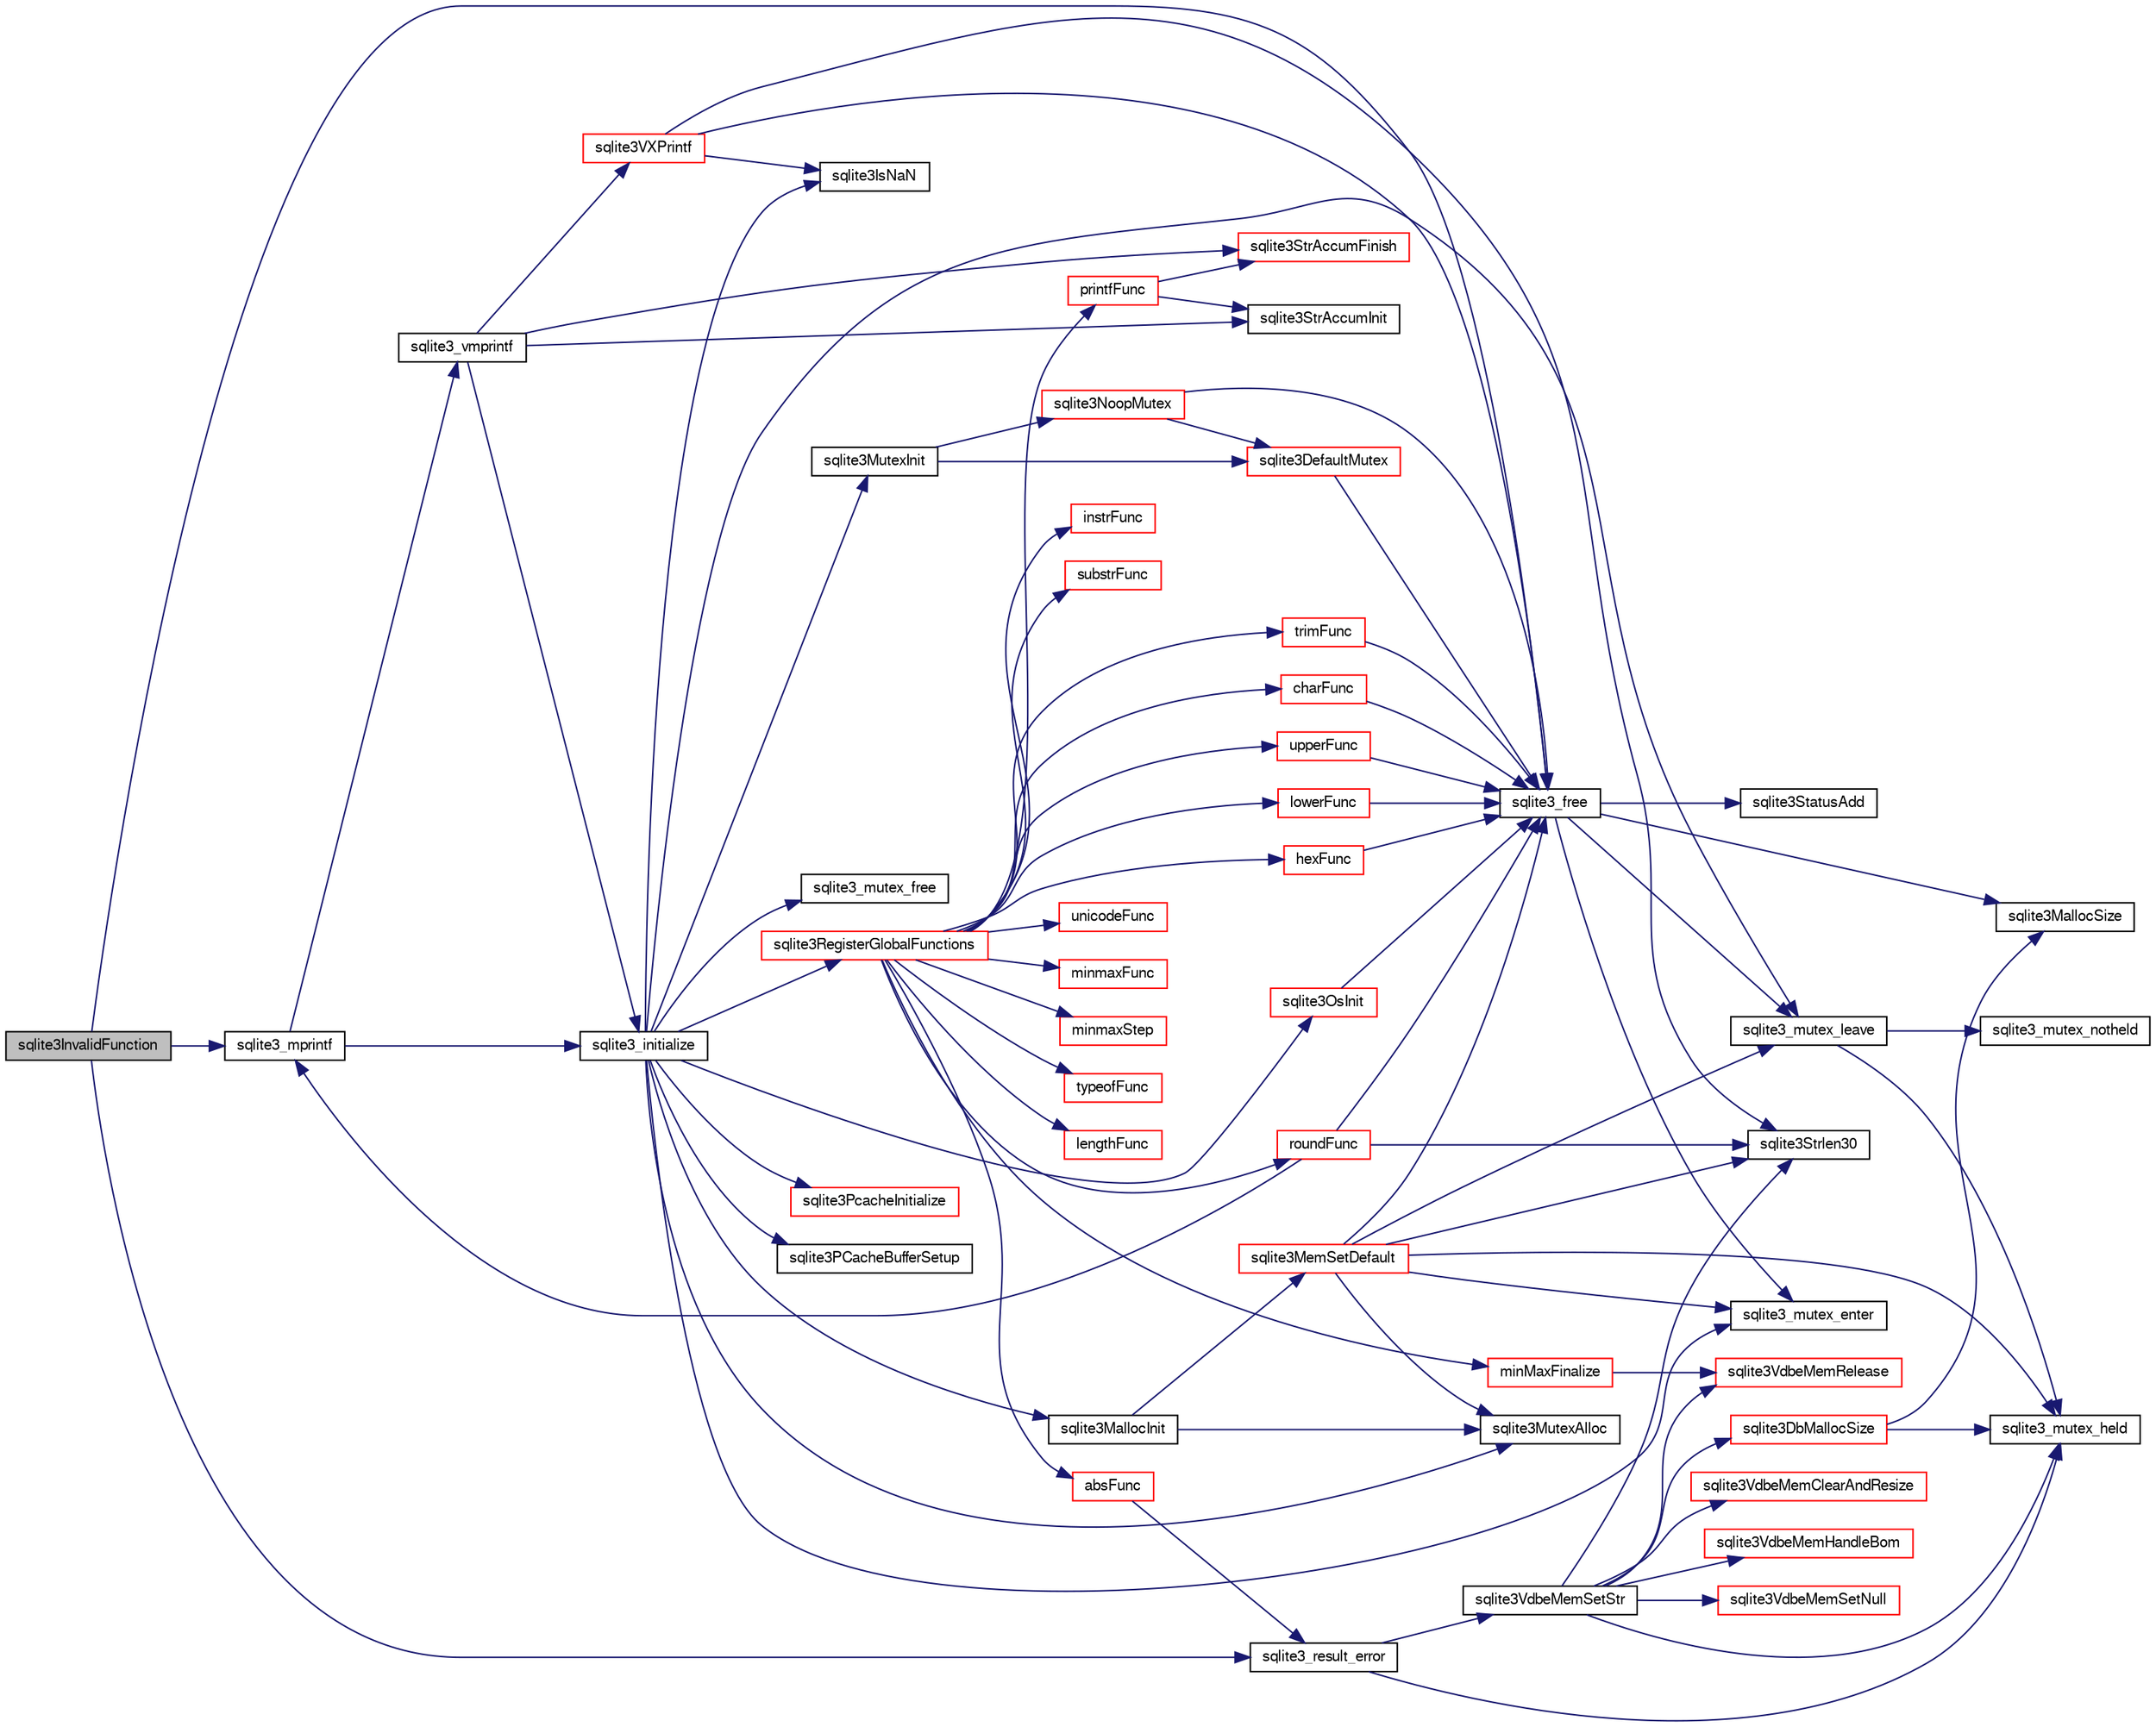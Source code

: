 digraph "sqlite3InvalidFunction"
{
  edge [fontname="FreeSans",fontsize="10",labelfontname="FreeSans",labelfontsize="10"];
  node [fontname="FreeSans",fontsize="10",shape=record];
  rankdir="LR";
  Node569912 [label="sqlite3InvalidFunction",height=0.2,width=0.4,color="black", fillcolor="grey75", style="filled", fontcolor="black"];
  Node569912 -> Node569913 [color="midnightblue",fontsize="10",style="solid",fontname="FreeSans"];
  Node569913 [label="sqlite3_mprintf",height=0.2,width=0.4,color="black", fillcolor="white", style="filled",URL="$sqlite3_8c.html#a4ae85b8d9051570b833812ea1f7d632a"];
  Node569913 -> Node569914 [color="midnightblue",fontsize="10",style="solid",fontname="FreeSans"];
  Node569914 [label="sqlite3_initialize",height=0.2,width=0.4,color="black", fillcolor="white", style="filled",URL="$sqlite3_8c.html#ab0c0ee2d5d4cf8b28e9572296a8861df"];
  Node569914 -> Node569915 [color="midnightblue",fontsize="10",style="solid",fontname="FreeSans"];
  Node569915 [label="sqlite3MutexInit",height=0.2,width=0.4,color="black", fillcolor="white", style="filled",URL="$sqlite3_8c.html#a7906afcdd1cdb3d0007eb932398a1158"];
  Node569915 -> Node569916 [color="midnightblue",fontsize="10",style="solid",fontname="FreeSans"];
  Node569916 [label="sqlite3DefaultMutex",height=0.2,width=0.4,color="red", fillcolor="white", style="filled",URL="$sqlite3_8c.html#ac895a71e325f9b2f9b862f737c17aca8"];
  Node569916 -> Node569933 [color="midnightblue",fontsize="10",style="solid",fontname="FreeSans"];
  Node569933 [label="sqlite3_free",height=0.2,width=0.4,color="black", fillcolor="white", style="filled",URL="$sqlite3_8c.html#a6552349e36a8a691af5487999ab09519"];
  Node569933 -> Node569922 [color="midnightblue",fontsize="10",style="solid",fontname="FreeSans"];
  Node569922 [label="sqlite3_mutex_enter",height=0.2,width=0.4,color="black", fillcolor="white", style="filled",URL="$sqlite3_8c.html#a1c12cde690bd89f104de5cbad12a6bf5"];
  Node569933 -> Node569931 [color="midnightblue",fontsize="10",style="solid",fontname="FreeSans"];
  Node569931 [label="sqlite3StatusAdd",height=0.2,width=0.4,color="black", fillcolor="white", style="filled",URL="$sqlite3_8c.html#afa029f93586aeab4cc85360905dae9cd"];
  Node569933 -> Node569930 [color="midnightblue",fontsize="10",style="solid",fontname="FreeSans"];
  Node569930 [label="sqlite3MallocSize",height=0.2,width=0.4,color="black", fillcolor="white", style="filled",URL="$sqlite3_8c.html#acf5d2a5f35270bafb050bd2def576955"];
  Node569933 -> Node569928 [color="midnightblue",fontsize="10",style="solid",fontname="FreeSans"];
  Node569928 [label="sqlite3_mutex_leave",height=0.2,width=0.4,color="black", fillcolor="white", style="filled",URL="$sqlite3_8c.html#a5838d235601dbd3c1fa993555c6bcc93"];
  Node569928 -> Node569924 [color="midnightblue",fontsize="10",style="solid",fontname="FreeSans"];
  Node569924 [label="sqlite3_mutex_held",height=0.2,width=0.4,color="black", fillcolor="white", style="filled",URL="$sqlite3_8c.html#acf77da68932b6bc163c5e68547ecc3e7"];
  Node569928 -> Node569929 [color="midnightblue",fontsize="10",style="solid",fontname="FreeSans"];
  Node569929 [label="sqlite3_mutex_notheld",height=0.2,width=0.4,color="black", fillcolor="white", style="filled",URL="$sqlite3_8c.html#a83967c837c1c000d3b5adcfaa688f5dc"];
  Node569915 -> Node569937 [color="midnightblue",fontsize="10",style="solid",fontname="FreeSans"];
  Node569937 [label="sqlite3NoopMutex",height=0.2,width=0.4,color="red", fillcolor="white", style="filled",URL="$sqlite3_8c.html#a09742cde9ef371d94f8201d2cdb543e4"];
  Node569937 -> Node569933 [color="midnightblue",fontsize="10",style="solid",fontname="FreeSans"];
  Node569937 -> Node569916 [color="midnightblue",fontsize="10",style="solid",fontname="FreeSans"];
  Node569914 -> Node569945 [color="midnightblue",fontsize="10",style="solid",fontname="FreeSans"];
  Node569945 [label="sqlite3MutexAlloc",height=0.2,width=0.4,color="black", fillcolor="white", style="filled",URL="$sqlite3_8c.html#a0e3f432ee581f6876b590e7ad7e84e19"];
  Node569914 -> Node569922 [color="midnightblue",fontsize="10",style="solid",fontname="FreeSans"];
  Node569914 -> Node569946 [color="midnightblue",fontsize="10",style="solid",fontname="FreeSans"];
  Node569946 [label="sqlite3MallocInit",height=0.2,width=0.4,color="black", fillcolor="white", style="filled",URL="$sqlite3_8c.html#a9e06f9e7cad0d83ce80ab493c9533552"];
  Node569946 -> Node569947 [color="midnightblue",fontsize="10",style="solid",fontname="FreeSans"];
  Node569947 [label="sqlite3MemSetDefault",height=0.2,width=0.4,color="red", fillcolor="white", style="filled",URL="$sqlite3_8c.html#a162fbfd727e92c5f8f72625b5ff62549"];
  Node569947 -> Node569945 [color="midnightblue",fontsize="10",style="solid",fontname="FreeSans"];
  Node569947 -> Node569922 [color="midnightblue",fontsize="10",style="solid",fontname="FreeSans"];
  Node569947 -> Node569928 [color="midnightblue",fontsize="10",style="solid",fontname="FreeSans"];
  Node569947 -> Node569978 [color="midnightblue",fontsize="10",style="solid",fontname="FreeSans"];
  Node569978 [label="sqlite3Strlen30",height=0.2,width=0.4,color="black", fillcolor="white", style="filled",URL="$sqlite3_8c.html#a3dcd80ba41f1a308193dee74857b62a7"];
  Node569947 -> Node569924 [color="midnightblue",fontsize="10",style="solid",fontname="FreeSans"];
  Node569947 -> Node569933 [color="midnightblue",fontsize="10",style="solid",fontname="FreeSans"];
  Node569946 -> Node569945 [color="midnightblue",fontsize="10",style="solid",fontname="FreeSans"];
  Node569914 -> Node569928 [color="midnightblue",fontsize="10",style="solid",fontname="FreeSans"];
  Node569914 -> Node570041 [color="midnightblue",fontsize="10",style="solid",fontname="FreeSans"];
  Node570041 [label="sqlite3RegisterGlobalFunctions",height=0.2,width=0.4,color="red", fillcolor="white", style="filled",URL="$sqlite3_8c.html#a9f75bd111010f29e1b8d74344473c4ec"];
  Node570041 -> Node570042 [color="midnightblue",fontsize="10",style="solid",fontname="FreeSans"];
  Node570042 [label="trimFunc",height=0.2,width=0.4,color="red", fillcolor="white", style="filled",URL="$sqlite3_8c.html#afad56dbe7f08139a630156e644b14704"];
  Node570042 -> Node569933 [color="midnightblue",fontsize="10",style="solid",fontname="FreeSans"];
  Node570041 -> Node570055 [color="midnightblue",fontsize="10",style="solid",fontname="FreeSans"];
  Node570055 [label="minmaxFunc",height=0.2,width=0.4,color="red", fillcolor="white", style="filled",URL="$sqlite3_8c.html#a4d00f48b948fd73cb70bcfd1efc0bfb0"];
  Node570041 -> Node570064 [color="midnightblue",fontsize="10",style="solid",fontname="FreeSans"];
  Node570064 [label="minmaxStep",height=0.2,width=0.4,color="red", fillcolor="white", style="filled",URL="$sqlite3_8c.html#a5b4c0da0f3b61d7ff25ebd30aa22cca4"];
  Node570041 -> Node570068 [color="midnightblue",fontsize="10",style="solid",fontname="FreeSans"];
  Node570068 [label="minMaxFinalize",height=0.2,width=0.4,color="red", fillcolor="white", style="filled",URL="$sqlite3_8c.html#a0439dd90934a2dee93517c50884d5924"];
  Node570068 -> Node569994 [color="midnightblue",fontsize="10",style="solid",fontname="FreeSans"];
  Node569994 [label="sqlite3VdbeMemRelease",height=0.2,width=0.4,color="red", fillcolor="white", style="filled",URL="$sqlite3_8c.html#a90606361dbeba88159fd6ff03fcc10cc"];
  Node570041 -> Node570069 [color="midnightblue",fontsize="10",style="solid",fontname="FreeSans"];
  Node570069 [label="typeofFunc",height=0.2,width=0.4,color="red", fillcolor="white", style="filled",URL="$sqlite3_8c.html#aba6c564ff0d6b017de448469d0fb243f"];
  Node570041 -> Node570070 [color="midnightblue",fontsize="10",style="solid",fontname="FreeSans"];
  Node570070 [label="lengthFunc",height=0.2,width=0.4,color="red", fillcolor="white", style="filled",URL="$sqlite3_8c.html#affdabf006c37c26a1c3e325badb83546"];
  Node570041 -> Node570075 [color="midnightblue",fontsize="10",style="solid",fontname="FreeSans"];
  Node570075 [label="instrFunc",height=0.2,width=0.4,color="red", fillcolor="white", style="filled",URL="$sqlite3_8c.html#a8f86ca540b92ac28aaefaa126170cf8c"];
  Node570041 -> Node570077 [color="midnightblue",fontsize="10",style="solid",fontname="FreeSans"];
  Node570077 [label="substrFunc",height=0.2,width=0.4,color="red", fillcolor="white", style="filled",URL="$sqlite3_8c.html#a8a8739d9af5589338113371e440b2734"];
  Node570041 -> Node570082 [color="midnightblue",fontsize="10",style="solid",fontname="FreeSans"];
  Node570082 [label="printfFunc",height=0.2,width=0.4,color="red", fillcolor="white", style="filled",URL="$sqlite3_8c.html#a80ca21d434c7c5b6668bee721331dda8"];
  Node570082 -> Node569951 [color="midnightblue",fontsize="10",style="solid",fontname="FreeSans"];
  Node569951 [label="sqlite3StrAccumInit",height=0.2,width=0.4,color="black", fillcolor="white", style="filled",URL="$sqlite3_8c.html#aabf95e113b9d54d519cd15a56215f560"];
  Node570082 -> Node570002 [color="midnightblue",fontsize="10",style="solid",fontname="FreeSans"];
  Node570002 [label="sqlite3StrAccumFinish",height=0.2,width=0.4,color="red", fillcolor="white", style="filled",URL="$sqlite3_8c.html#adb7f26b10ac1b847db6f000ef4c2e2ba"];
  Node570041 -> Node570084 [color="midnightblue",fontsize="10",style="solid",fontname="FreeSans"];
  Node570084 [label="unicodeFunc",height=0.2,width=0.4,color="red", fillcolor="white", style="filled",URL="$sqlite3_8c.html#a1d3d012cbe2276d8d713be80884db355"];
  Node570041 -> Node570086 [color="midnightblue",fontsize="10",style="solid",fontname="FreeSans"];
  Node570086 [label="charFunc",height=0.2,width=0.4,color="red", fillcolor="white", style="filled",URL="$sqlite3_8c.html#ab9b72ce47fcea3c3b92e816435a0fd91"];
  Node570086 -> Node569933 [color="midnightblue",fontsize="10",style="solid",fontname="FreeSans"];
  Node570041 -> Node570087 [color="midnightblue",fontsize="10",style="solid",fontname="FreeSans"];
  Node570087 [label="absFunc",height=0.2,width=0.4,color="red", fillcolor="white", style="filled",URL="$sqlite3_8c.html#af271994a34f441432d50d7095e0ed23d"];
  Node570087 -> Node570088 [color="midnightblue",fontsize="10",style="solid",fontname="FreeSans"];
  Node570088 [label="sqlite3_result_error",height=0.2,width=0.4,color="black", fillcolor="white", style="filled",URL="$sqlite3_8c.html#a577161e1b67908b94f47007aaa6ae4c4"];
  Node570088 -> Node569924 [color="midnightblue",fontsize="10",style="solid",fontname="FreeSans"];
  Node570088 -> Node570049 [color="midnightblue",fontsize="10",style="solid",fontname="FreeSans"];
  Node570049 [label="sqlite3VdbeMemSetStr",height=0.2,width=0.4,color="black", fillcolor="white", style="filled",URL="$sqlite3_8c.html#a9697bec7c3b512483638ea3646191d7d"];
  Node570049 -> Node569924 [color="midnightblue",fontsize="10",style="solid",fontname="FreeSans"];
  Node570049 -> Node569987 [color="midnightblue",fontsize="10",style="solid",fontname="FreeSans"];
  Node569987 [label="sqlite3VdbeMemSetNull",height=0.2,width=0.4,color="red", fillcolor="white", style="filled",URL="$sqlite3_8c.html#ae01092c23aebaf8a3ebdf3954609b410"];
  Node570049 -> Node569978 [color="midnightblue",fontsize="10",style="solid",fontname="FreeSans"];
  Node570049 -> Node569999 [color="midnightblue",fontsize="10",style="solid",fontname="FreeSans"];
  Node569999 [label="sqlite3VdbeMemClearAndResize",height=0.2,width=0.4,color="red", fillcolor="white", style="filled",URL="$sqlite3_8c.html#add082be4aa46084ecdf023cfac898231"];
  Node570049 -> Node569994 [color="midnightblue",fontsize="10",style="solid",fontname="FreeSans"];
  Node570049 -> Node569960 [color="midnightblue",fontsize="10",style="solid",fontname="FreeSans"];
  Node569960 [label="sqlite3DbMallocSize",height=0.2,width=0.4,color="red", fillcolor="white", style="filled",URL="$sqlite3_8c.html#aa397e5a8a03495203a0767abf0a71f86"];
  Node569960 -> Node569930 [color="midnightblue",fontsize="10",style="solid",fontname="FreeSans"];
  Node569960 -> Node569924 [color="midnightblue",fontsize="10",style="solid",fontname="FreeSans"];
  Node570049 -> Node570050 [color="midnightblue",fontsize="10",style="solid",fontname="FreeSans"];
  Node570050 [label="sqlite3VdbeMemHandleBom",height=0.2,width=0.4,color="red", fillcolor="white", style="filled",URL="$sqlite3_8c.html#a8ac47607e6893715d335a0f6f4b58e3e"];
  Node570041 -> Node570092 [color="midnightblue",fontsize="10",style="solid",fontname="FreeSans"];
  Node570092 [label="roundFunc",height=0.2,width=0.4,color="red", fillcolor="white", style="filled",URL="$sqlite3_8c.html#a8c444ba254edc27891111b76e7ba85e7"];
  Node570092 -> Node569913 [color="midnightblue",fontsize="10",style="solid",fontname="FreeSans"];
  Node570092 -> Node569978 [color="midnightblue",fontsize="10",style="solid",fontname="FreeSans"];
  Node570092 -> Node569933 [color="midnightblue",fontsize="10",style="solid",fontname="FreeSans"];
  Node570041 -> Node570093 [color="midnightblue",fontsize="10",style="solid",fontname="FreeSans"];
  Node570093 [label="upperFunc",height=0.2,width=0.4,color="red", fillcolor="white", style="filled",URL="$sqlite3_8c.html#a8f26e491f9fd893cdb476c577f39f260"];
  Node570093 -> Node569933 [color="midnightblue",fontsize="10",style="solid",fontname="FreeSans"];
  Node570041 -> Node570094 [color="midnightblue",fontsize="10",style="solid",fontname="FreeSans"];
  Node570094 [label="lowerFunc",height=0.2,width=0.4,color="red", fillcolor="white", style="filled",URL="$sqlite3_8c.html#a37a07e2d7c0cb4c521e9c334596c89a7"];
  Node570094 -> Node569933 [color="midnightblue",fontsize="10",style="solid",fontname="FreeSans"];
  Node570041 -> Node570095 [color="midnightblue",fontsize="10",style="solid",fontname="FreeSans"];
  Node570095 [label="hexFunc",height=0.2,width=0.4,color="red", fillcolor="white", style="filled",URL="$sqlite3_8c.html#a2e2cd151b75b794723d7c4f30fe57c8b"];
  Node570095 -> Node569933 [color="midnightblue",fontsize="10",style="solid",fontname="FreeSans"];
  Node569914 -> Node570187 [color="midnightblue",fontsize="10",style="solid",fontname="FreeSans"];
  Node570187 [label="sqlite3PcacheInitialize",height=0.2,width=0.4,color="red", fillcolor="white", style="filled",URL="$sqlite3_8c.html#a2902c61ddc88bea002c4d69fe4052b1f"];
  Node569914 -> Node570188 [color="midnightblue",fontsize="10",style="solid",fontname="FreeSans"];
  Node570188 [label="sqlite3OsInit",height=0.2,width=0.4,color="red", fillcolor="white", style="filled",URL="$sqlite3_8c.html#afeaa886fe1ca086a30fd278b1d069762"];
  Node570188 -> Node569933 [color="midnightblue",fontsize="10",style="solid",fontname="FreeSans"];
  Node569914 -> Node570192 [color="midnightblue",fontsize="10",style="solid",fontname="FreeSans"];
  Node570192 [label="sqlite3PCacheBufferSetup",height=0.2,width=0.4,color="black", fillcolor="white", style="filled",URL="$sqlite3_8c.html#ad18a1eebefdfbc4254f473f7b0101937"];
  Node569914 -> Node570193 [color="midnightblue",fontsize="10",style="solid",fontname="FreeSans"];
  Node570193 [label="sqlite3_mutex_free",height=0.2,width=0.4,color="black", fillcolor="white", style="filled",URL="$sqlite3_8c.html#a2db2e72e08f6873afa9c61b0ec726fec"];
  Node569914 -> Node569977 [color="midnightblue",fontsize="10",style="solid",fontname="FreeSans"];
  Node569977 [label="sqlite3IsNaN",height=0.2,width=0.4,color="black", fillcolor="white", style="filled",URL="$sqlite3_8c.html#aed4d78203877c3486765ccbc7feebb50"];
  Node569913 -> Node570194 [color="midnightblue",fontsize="10",style="solid",fontname="FreeSans"];
  Node570194 [label="sqlite3_vmprintf",height=0.2,width=0.4,color="black", fillcolor="white", style="filled",URL="$sqlite3_8c.html#af83565027bac906c1485cb8b3516686b"];
  Node570194 -> Node569914 [color="midnightblue",fontsize="10",style="solid",fontname="FreeSans"];
  Node570194 -> Node569951 [color="midnightblue",fontsize="10",style="solid",fontname="FreeSans"];
  Node570194 -> Node569952 [color="midnightblue",fontsize="10",style="solid",fontname="FreeSans"];
  Node569952 [label="sqlite3VXPrintf",height=0.2,width=0.4,color="red", fillcolor="white", style="filled",URL="$sqlite3_8c.html#a63c25806c9bd4a2b76f9a0eb232c6bde"];
  Node569952 -> Node569977 [color="midnightblue",fontsize="10",style="solid",fontname="FreeSans"];
  Node569952 -> Node569978 [color="midnightblue",fontsize="10",style="solid",fontname="FreeSans"];
  Node569952 -> Node569933 [color="midnightblue",fontsize="10",style="solid",fontname="FreeSans"];
  Node570194 -> Node570002 [color="midnightblue",fontsize="10",style="solid",fontname="FreeSans"];
  Node569912 -> Node570088 [color="midnightblue",fontsize="10",style="solid",fontname="FreeSans"];
  Node569912 -> Node569933 [color="midnightblue",fontsize="10",style="solid",fontname="FreeSans"];
}
